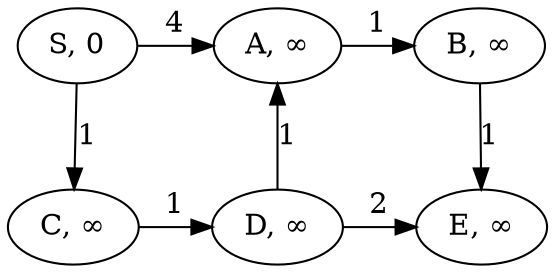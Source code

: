 /*

  S-4->A-1->B
 1|    ^    |1
  V   1|    V
  C-1->D-2->E

*/
digraph G {
  { rank = same;  S [label="S, 0"]; A [label="A, ∞"]; B [label="B, ∞"] }
  { rank = same;  C [label="C, ∞"]; D [label="D, ∞"]; E [label="E, ∞"] }
  D -> A [label="1"];
  D -> E [label="2"];
  B -> E [label="1"];
  C -> D [label="1"];
  A -> B [label="1"];
  S -> A [label="4"];
  S -> C [label="1"];
}